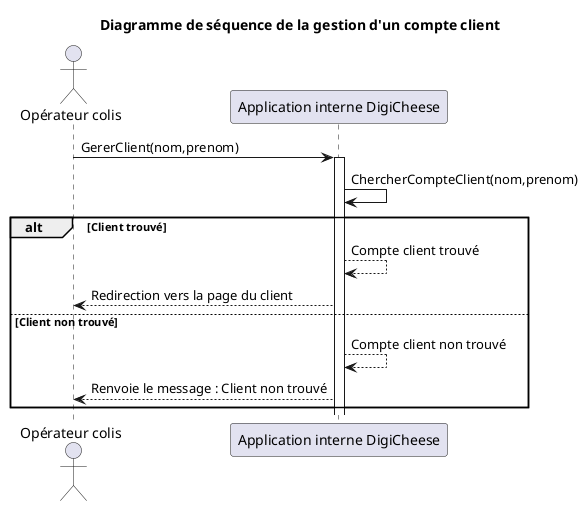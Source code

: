 @startuml Diagramme de séquence de la géstion d'un compte client
actor "Opérateur colis"

"Opérateur colis" -> "Application interne DigiCheese" : GererClient(nom,prenom)
activate "Application interne DigiCheese"
"Application interne DigiCheese" -> "Application interne DigiCheese" : ChercherCompteClient(nom,prenom)
alt Client trouvé
    "Application interne DigiCheese" --> "Application interne DigiCheese" : Compte client trouvé
    "Application interne DigiCheese" --> "Opérateur colis" : Redirection vers la page du client
else Client non trouvé
    "Application interne DigiCheese" --> "Application interne DigiCheese" : Compte client non trouvé
    "Application interne DigiCheese" --> "Opérateur colis" : Renvoie le message : Client non trouvé
end
title Diagramme de séquence de la gestion d'un compte client
@enduml